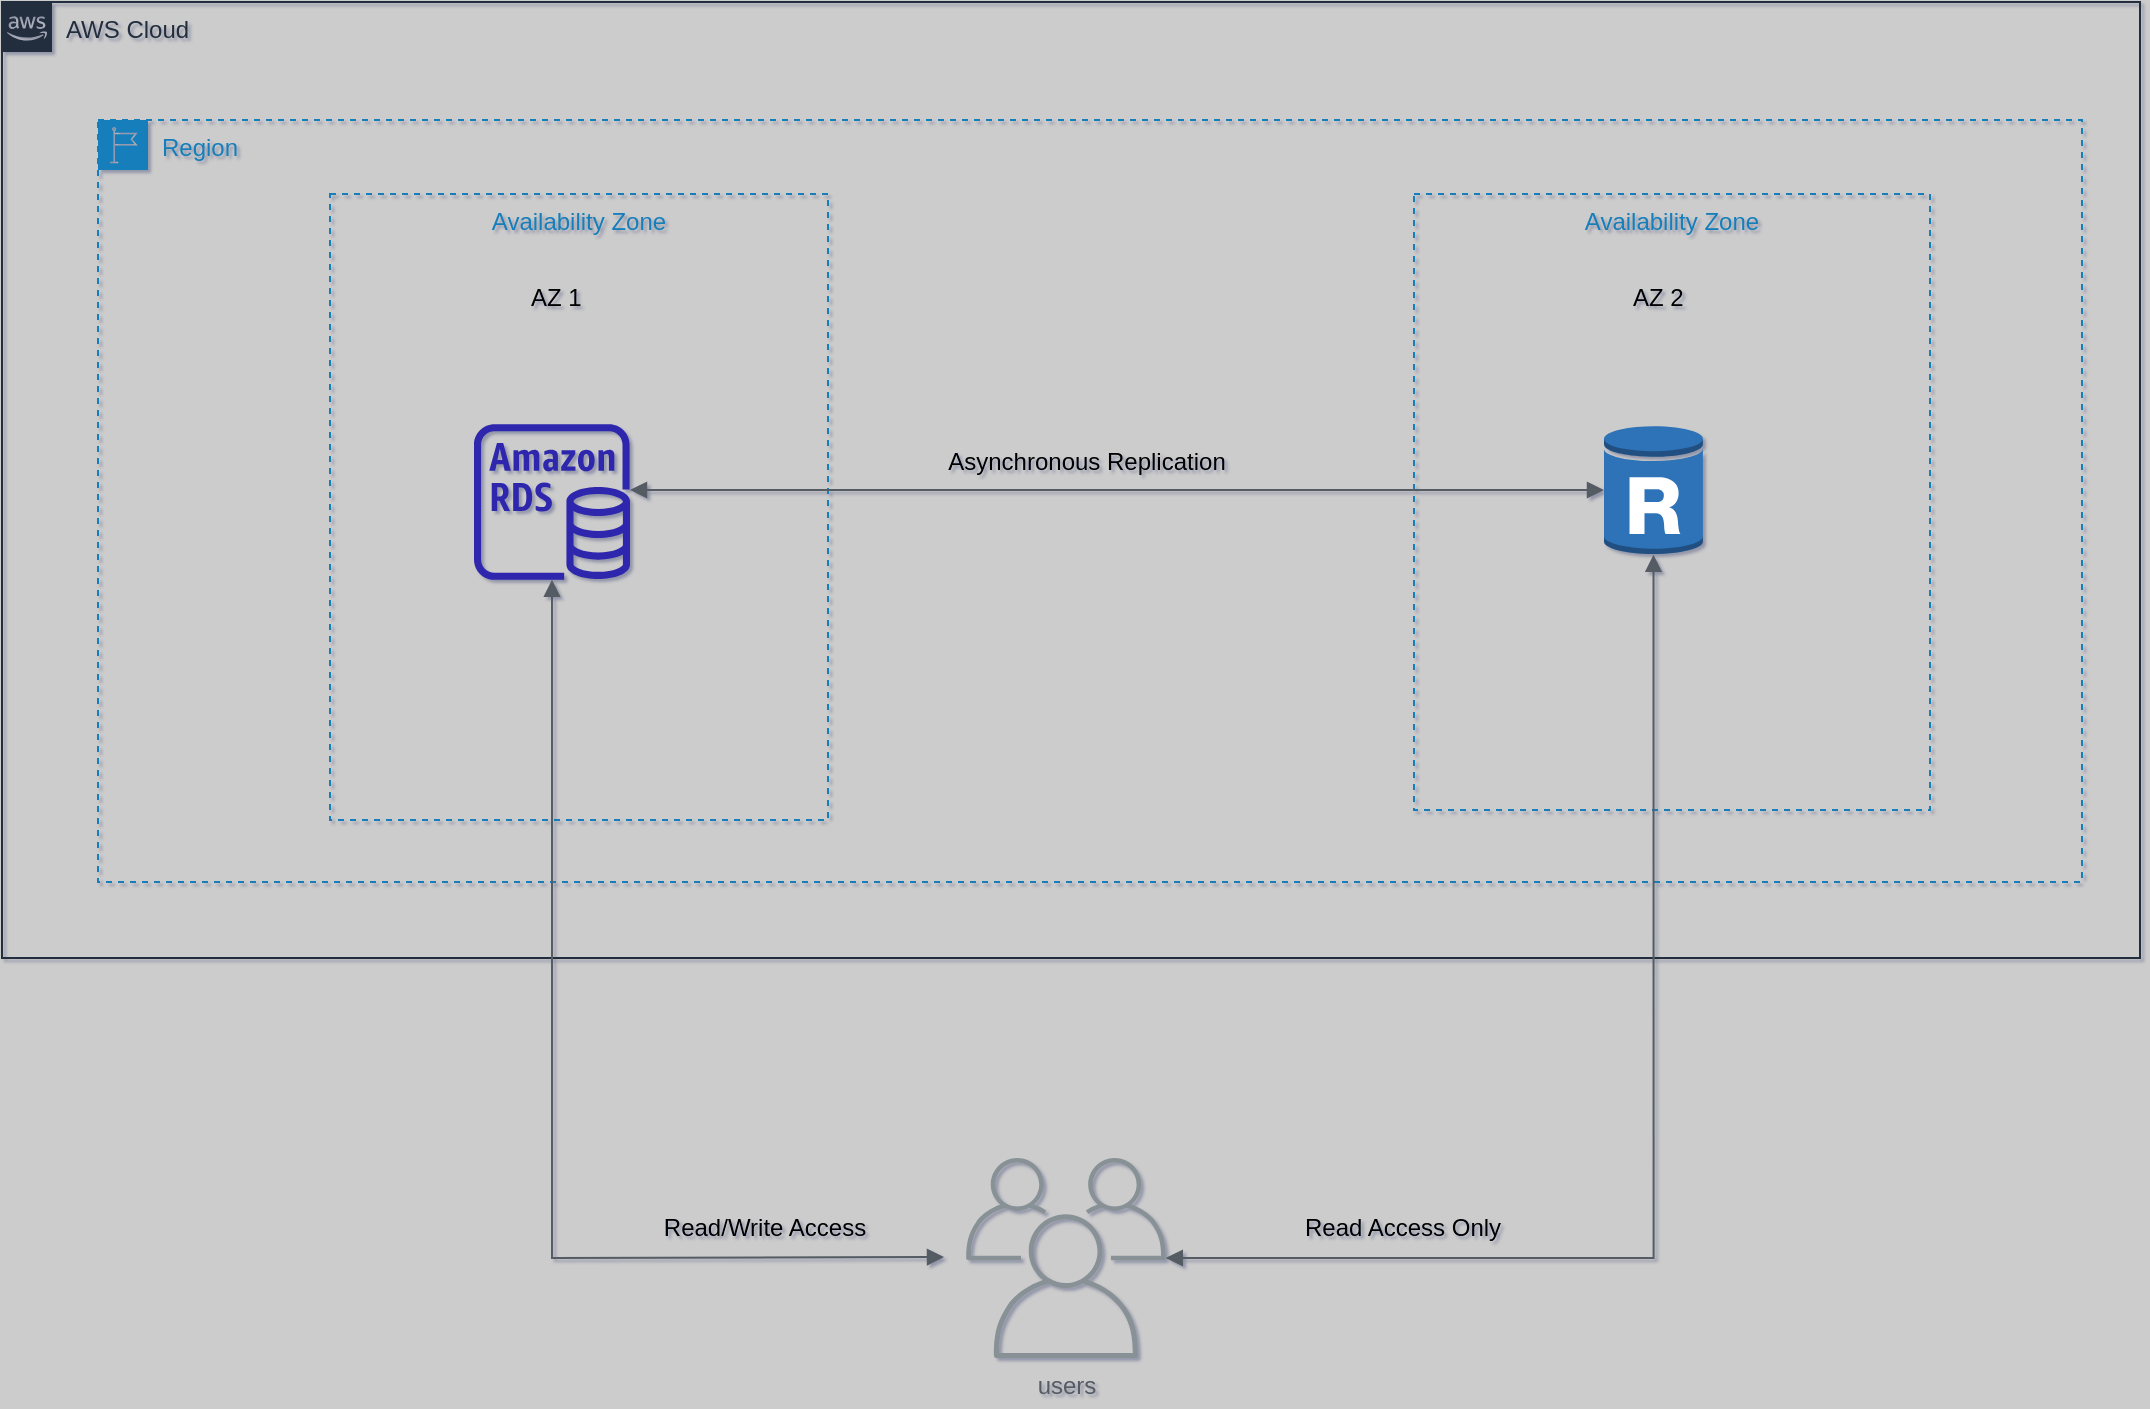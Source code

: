 <mxfile version="21.6.8" type="device">
  <diagram name="Page-1" id="KXUNYcqoCUW_Km0gRgvi">
    <mxGraphModel dx="1434" dy="802" grid="0" gridSize="10" guides="1" tooltips="1" connect="1" arrows="1" fold="1" page="1" pageScale="1" pageWidth="1169" pageHeight="827" background="#CCCCCC" math="0" shadow="1">
      <root>
        <mxCell id="0" />
        <mxCell id="1" parent="0" />
        <mxCell id="dPI4ZnmGB81j1Z6X8BYE-1" value="AWS Cloud" style="points=[[0,0],[0.25,0],[0.5,0],[0.75,0],[1,0],[1,0.25],[1,0.5],[1,0.75],[1,1],[0.75,1],[0.5,1],[0.25,1],[0,1],[0,0.75],[0,0.5],[0,0.25]];outlineConnect=0;gradientColor=none;html=1;whiteSpace=wrap;fontSize=12;fontStyle=0;container=1;pointerEvents=0;collapsible=0;recursiveResize=0;shape=mxgraph.aws4.group;grIcon=mxgraph.aws4.group_aws_cloud_alt;strokeColor=#232F3E;fillColor=none;verticalAlign=top;align=left;spacingLeft=30;fontColor=#232F3E;dashed=0;" vertex="1" parent="1">
          <mxGeometry x="70" y="25" width="1069" height="478" as="geometry" />
        </mxCell>
        <mxCell id="dPI4ZnmGB81j1Z6X8BYE-2" value="Region" style="points=[[0,0],[0.25,0],[0.5,0],[0.75,0],[1,0],[1,0.25],[1,0.5],[1,0.75],[1,1],[0.75,1],[0.5,1],[0.25,1],[0,1],[0,0.75],[0,0.5],[0,0.25]];outlineConnect=0;gradientColor=none;html=1;whiteSpace=wrap;fontSize=12;fontStyle=0;container=1;pointerEvents=0;collapsible=0;recursiveResize=0;shape=mxgraph.aws4.group;grIcon=mxgraph.aws4.group_region;strokeColor=#147EBA;fillColor=none;verticalAlign=top;align=left;spacingLeft=30;fontColor=#147EBA;dashed=1;" vertex="1" parent="dPI4ZnmGB81j1Z6X8BYE-1">
          <mxGeometry x="48" y="59" width="992" height="381" as="geometry" />
        </mxCell>
        <mxCell id="dPI4ZnmGB81j1Z6X8BYE-4" value="Availability Zone" style="fillColor=none;strokeColor=#147EBA;dashed=1;verticalAlign=top;fontStyle=0;fontColor=#147EBA;whiteSpace=wrap;html=1;" vertex="1" parent="dPI4ZnmGB81j1Z6X8BYE-2">
          <mxGeometry x="658" y="37" width="258" height="308" as="geometry" />
        </mxCell>
        <mxCell id="dPI4ZnmGB81j1Z6X8BYE-3" value="Availability Zone" style="fillColor=none;strokeColor=#147EBA;dashed=1;verticalAlign=top;fontStyle=0;fontColor=#147EBA;whiteSpace=wrap;html=1;" vertex="1" parent="dPI4ZnmGB81j1Z6X8BYE-2">
          <mxGeometry x="116" y="37" width="249" height="313" as="geometry" />
        </mxCell>
        <mxCell id="dPI4ZnmGB81j1Z6X8BYE-5" value="" style="outlineConnect=0;dashed=0;verticalLabelPosition=bottom;verticalAlign=top;align=center;html=1;shape=mxgraph.aws3.rds_db_instance_read_replica;fillColor=#2E73B8;gradientColor=none;movable=0;resizable=0;rotatable=0;deletable=0;editable=0;locked=1;connectable=0;" vertex="1" parent="dPI4ZnmGB81j1Z6X8BYE-2">
          <mxGeometry x="753" y="152" width="49.5" height="66" as="geometry" />
        </mxCell>
        <mxCell id="dPI4ZnmGB81j1Z6X8BYE-6" value="" style="sketch=0;outlineConnect=0;fontColor=#232F3E;gradientColor=none;fillColor=#2E27AD;strokeColor=none;dashed=0;verticalLabelPosition=bottom;verticalAlign=top;align=center;html=1;fontSize=12;fontStyle=0;aspect=fixed;pointerEvents=1;shape=mxgraph.aws4.rds_instance;movable=0;resizable=0;rotatable=0;deletable=0;editable=0;locked=1;connectable=0;" vertex="1" parent="dPI4ZnmGB81j1Z6X8BYE-2">
          <mxGeometry x="188" y="152" width="78" height="78" as="geometry" />
        </mxCell>
        <mxCell id="dPI4ZnmGB81j1Z6X8BYE-15" value="" style="edgeStyle=orthogonalEdgeStyle;html=1;endArrow=block;elbow=vertical;startArrow=block;startFill=1;endFill=1;strokeColor=#545B64;rounded=0;" edge="1" parent="dPI4ZnmGB81j1Z6X8BYE-2" source="dPI4ZnmGB81j1Z6X8BYE-6" target="dPI4ZnmGB81j1Z6X8BYE-5">
          <mxGeometry width="100" relative="1" as="geometry">
            <mxPoint x="429" y="190" as="sourcePoint" />
            <mxPoint x="529" y="190" as="targetPoint" />
            <Array as="points">
              <mxPoint x="388" y="185" />
              <mxPoint x="388" y="185" />
            </Array>
          </mxGeometry>
        </mxCell>
        <mxCell id="dPI4ZnmGB81j1Z6X8BYE-20" value="&amp;nbsp;AZ 1" style="text;html=1;align=center;verticalAlign=middle;resizable=0;points=[];autosize=1;strokeColor=none;fillColor=none;" vertex="1" parent="dPI4ZnmGB81j1Z6X8BYE-2">
          <mxGeometry x="203.5" y="76" width="47" height="26" as="geometry" />
        </mxCell>
        <mxCell id="dPI4ZnmGB81j1Z6X8BYE-21" value="&amp;nbsp;AZ 2" style="text;html=1;align=center;verticalAlign=middle;resizable=0;points=[];autosize=1;strokeColor=none;fillColor=none;" vertex="1" parent="dPI4ZnmGB81j1Z6X8BYE-2">
          <mxGeometry x="754.25" y="76" width="47" height="26" as="geometry" />
        </mxCell>
        <mxCell id="dPI4ZnmGB81j1Z6X8BYE-7" value="users" style="sketch=0;outlineConnect=0;gradientColor=none;fontColor=#545B64;strokeColor=none;fillColor=#879196;dashed=0;verticalLabelPosition=bottom;verticalAlign=top;align=center;html=1;fontSize=12;fontStyle=0;aspect=fixed;shape=mxgraph.aws4.illustration_users;pointerEvents=1;movable=0;resizable=0;rotatable=0;deletable=0;editable=0;locked=1;connectable=0;" vertex="1" parent="1">
          <mxGeometry x="552" y="603" width="100" height="100" as="geometry" />
        </mxCell>
        <mxCell id="dPI4ZnmGB81j1Z6X8BYE-14" value="" style="edgeStyle=orthogonalEdgeStyle;html=1;endArrow=block;elbow=vertical;startArrow=block;startFill=1;endFill=1;strokeColor=#545B64;rounded=0;entryX=0.5;entryY=0.99;entryDx=0;entryDy=0;entryPerimeter=0;" edge="1" parent="1" source="dPI4ZnmGB81j1Z6X8BYE-7" target="dPI4ZnmGB81j1Z6X8BYE-5">
          <mxGeometry width="100" relative="1" as="geometry">
            <mxPoint x="764" y="279" as="sourcePoint" />
            <mxPoint x="864" y="279" as="targetPoint" />
          </mxGeometry>
        </mxCell>
        <mxCell id="dPI4ZnmGB81j1Z6X8BYE-16" value="" style="edgeStyle=orthogonalEdgeStyle;html=1;endArrow=block;elbow=vertical;startArrow=block;startFill=1;endFill=1;strokeColor=#545B64;rounded=0;" edge="1" parent="1" target="dPI4ZnmGB81j1Z6X8BYE-6">
          <mxGeometry width="100" relative="1" as="geometry">
            <mxPoint x="541" y="652.5" as="sourcePoint" />
            <mxPoint x="441" y="652.5" as="targetPoint" />
          </mxGeometry>
        </mxCell>
        <mxCell id="dPI4ZnmGB81j1Z6X8BYE-17" value="Asynchronous Replication" style="text;html=1;align=center;verticalAlign=middle;resizable=0;points=[];autosize=1;strokeColor=none;fillColor=none;" vertex="1" parent="1">
          <mxGeometry x="533" y="242" width="157" height="26" as="geometry" />
        </mxCell>
        <mxCell id="dPI4ZnmGB81j1Z6X8BYE-18" value="Read/Write Access" style="text;html=1;align=center;verticalAlign=middle;resizable=0;points=[];autosize=1;strokeColor=none;fillColor=none;" vertex="1" parent="1">
          <mxGeometry x="391" y="625" width="119" height="26" as="geometry" />
        </mxCell>
        <mxCell id="dPI4ZnmGB81j1Z6X8BYE-19" value="Read Access Only" style="text;html=1;align=center;verticalAlign=middle;resizable=0;points=[];autosize=1;strokeColor=none;fillColor=none;" vertex="1" parent="1">
          <mxGeometry x="712" y="625" width="116" height="26" as="geometry" />
        </mxCell>
      </root>
    </mxGraphModel>
  </diagram>
</mxfile>
